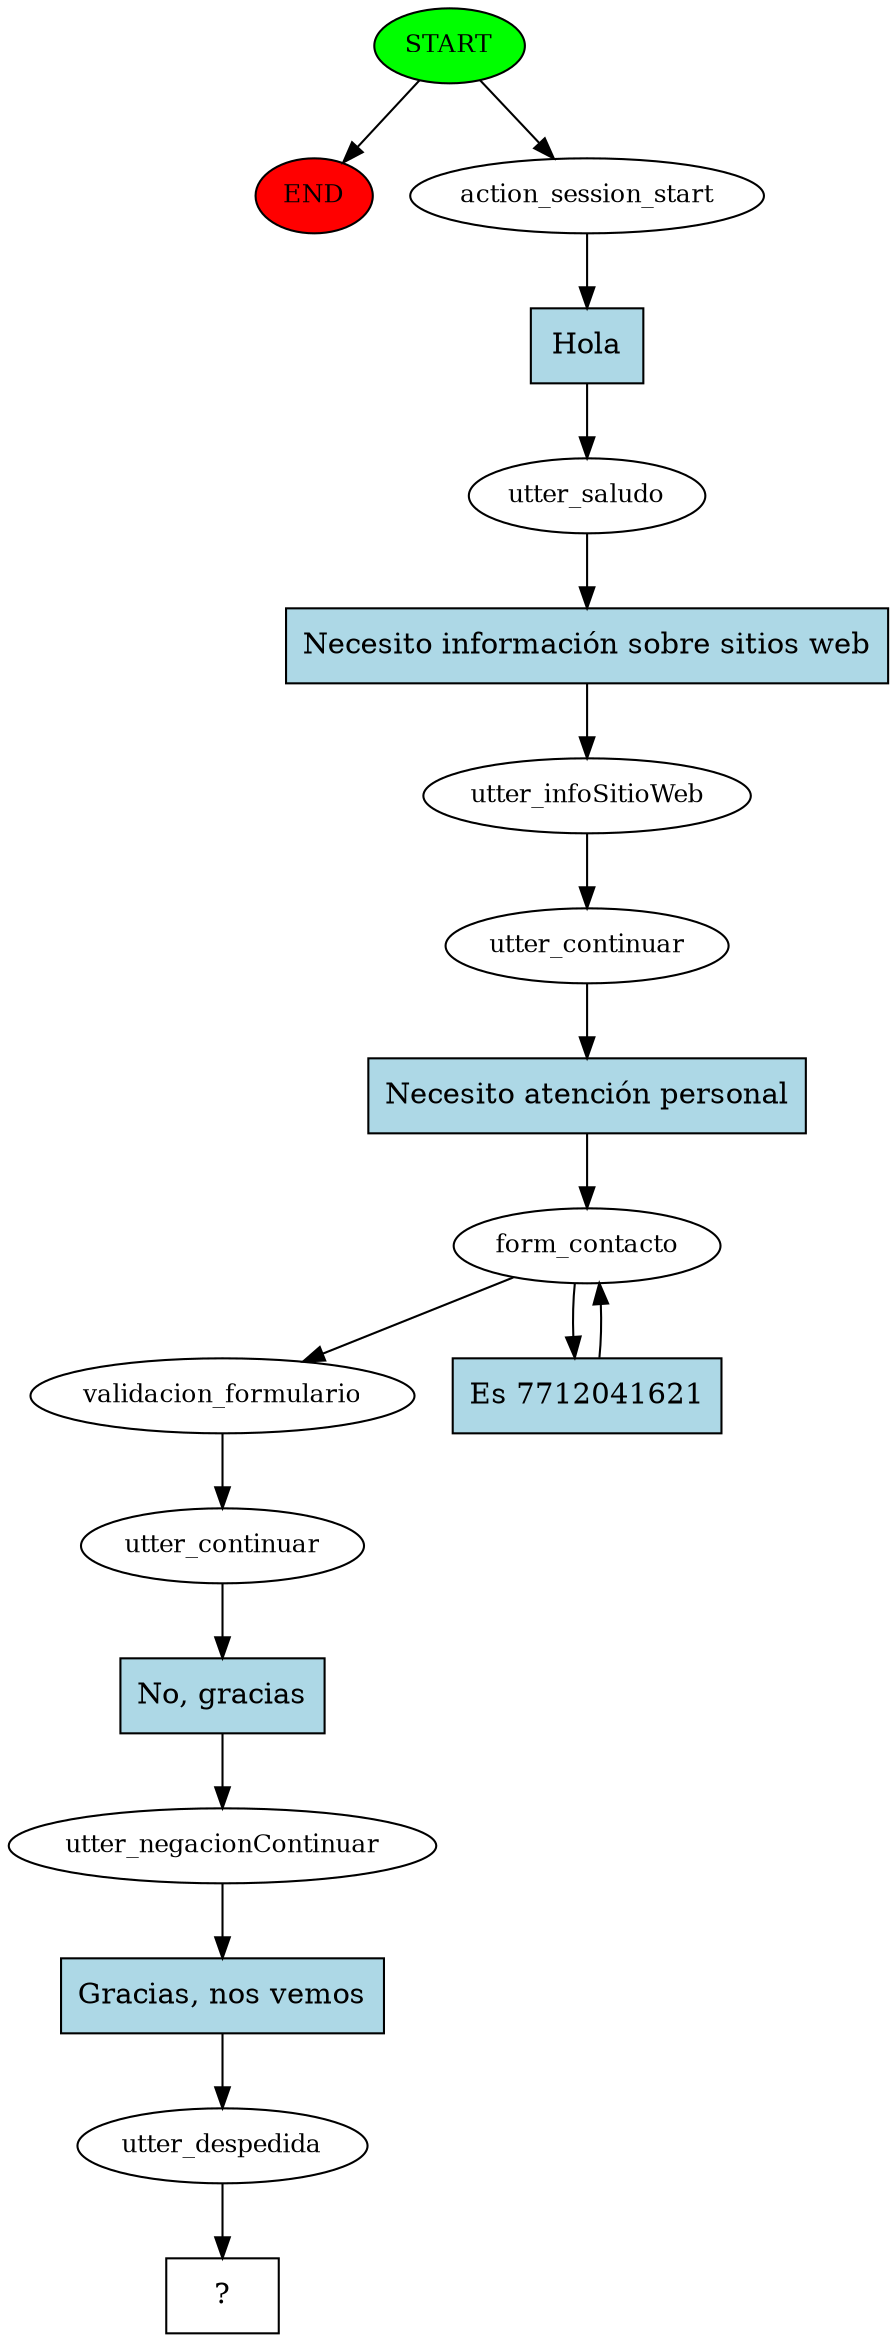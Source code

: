 digraph  {
0 [class="start active", fillcolor=green, fontsize=12, label=START, style=filled];
"-1" [class=end, fillcolor=red, fontsize=12, label=END, style=filled];
1 [class=active, fontsize=12, label=action_session_start];
2 [class=active, fontsize=12, label=utter_saludo];
3 [class=active, fontsize=12, label=utter_infoSitioWeb];
4 [class=active, fontsize=12, label=utter_continuar];
5 [class=active, fontsize=12, label=form_contacto];
8 [class=active, fontsize=12, label=validacion_formulario];
9 [class=active, fontsize=12, label=utter_continuar];
10 [class=active, fontsize=12, label=utter_negacionContinuar];
11 [class=active, fontsize=12, label=utter_despedida];
12 [class="intent dashed active", label="  ?  ", shape=rect];
13 [class="intent active", fillcolor=lightblue, label=Hola, shape=rect, style=filled];
14 [class="intent active", fillcolor=lightblue, label="Necesito información sobre sitios web", shape=rect, style=filled];
15 [class="intent active", fillcolor=lightblue, label="Necesito atención personal", shape=rect, style=filled];
16 [class="intent active", fillcolor=lightblue, label="Es 7712041621", shape=rect, style=filled];
17 [class="intent active", fillcolor=lightblue, label="No, gracias", shape=rect, style=filled];
18 [class="intent active", fillcolor=lightblue, label="Gracias, nos vemos", shape=rect, style=filled];
0 -> "-1"  [class="", key=NONE, label=""];
0 -> 1  [class=active, key=NONE, label=""];
1 -> 13  [class=active, key=0];
2 -> 14  [class=active, key=0];
3 -> 4  [class=active, key=NONE, label=""];
4 -> 15  [class=active, key=0];
5 -> 8  [class=active, key=NONE, label=""];
5 -> 16  [class=active, key=0];
8 -> 9  [class=active, key=NONE, label=""];
9 -> 17  [class=active, key=0];
10 -> 18  [class=active, key=0];
11 -> 12  [class=active, key=NONE, label=""];
13 -> 2  [class=active, key=0];
14 -> 3  [class=active, key=0];
15 -> 5  [class=active, key=0];
16 -> 5  [class=active, key=0];
17 -> 10  [class=active, key=0];
18 -> 11  [class=active, key=0];
}
